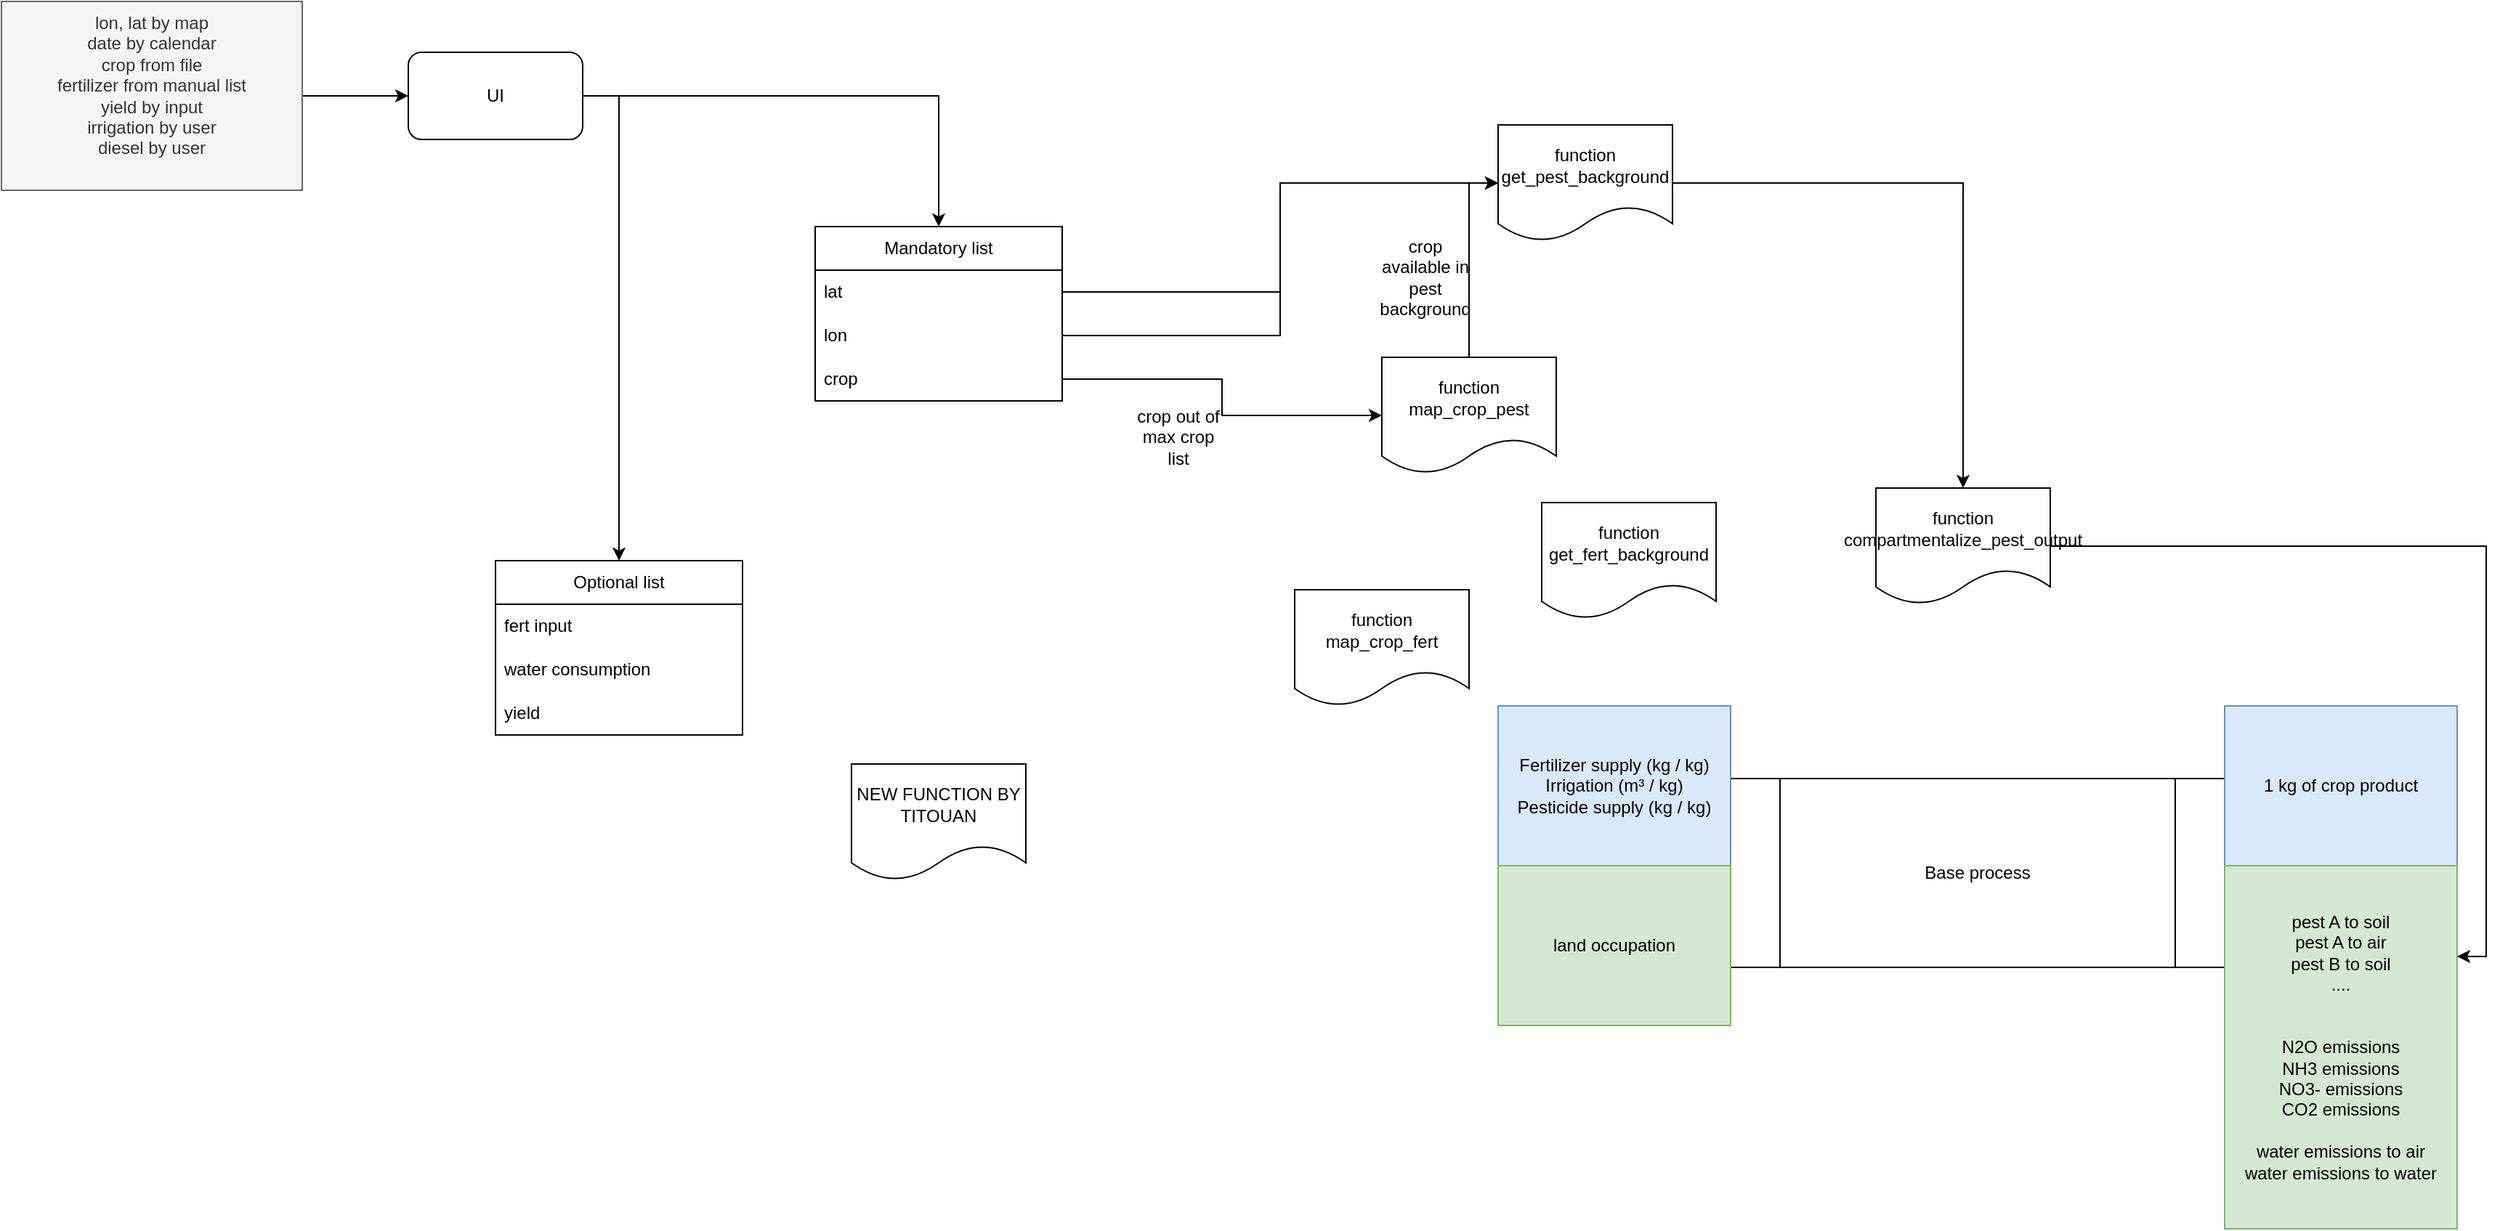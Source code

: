 <mxfile version="24.4.6" type="github">
  <diagram name="Page-1" id="pc6PM3e2iaqK9xveRkoi">
    <mxGraphModel dx="2261" dy="1923" grid="1" gridSize="10" guides="1" tooltips="1" connect="1" arrows="1" fold="1" page="1" pageScale="1" pageWidth="827" pageHeight="1169" math="0" shadow="0">
      <root>
        <mxCell id="0" />
        <mxCell id="1" parent="0" />
        <mxCell id="SHC5wfu7n01j2c97J29x-1" value="Base process" style="shape=process;whiteSpace=wrap;html=1;backgroundOutline=1;" parent="1" vertex="1">
          <mxGeometry x="680" y="320" width="340" height="130" as="geometry" />
        </mxCell>
        <mxCell id="SHC5wfu7n01j2c97J29x-2" value="&lt;div&gt;Fertilizer supply (kg / kg)&lt;/div&gt;&lt;div&gt;Irrigation (m³ / kg)&lt;/div&gt;&lt;div&gt;Pesticide supply (kg / kg)&lt;br&gt;&lt;/div&gt;" style="rounded=0;whiteSpace=wrap;html=1;fillColor=#dae8fc;strokeColor=#6c8ebf;" parent="1" vertex="1">
          <mxGeometry x="520" y="270" width="160" height="110" as="geometry" />
        </mxCell>
        <mxCell id="SHC5wfu7n01j2c97J29x-3" value="&lt;div&gt;land occupation&lt;/div&gt;" style="rounded=0;whiteSpace=wrap;html=1;fillColor=#d5e8d4;strokeColor=#82b366;" parent="1" vertex="1">
          <mxGeometry x="520" y="380" width="160" height="110" as="geometry" />
        </mxCell>
        <mxCell id="SHC5wfu7n01j2c97J29x-4" value="1 kg of crop product" style="rounded=0;whiteSpace=wrap;html=1;fillColor=#dae8fc;strokeColor=#6c8ebf;" parent="1" vertex="1">
          <mxGeometry x="1020" y="270" width="160" height="110" as="geometry" />
        </mxCell>
        <mxCell id="SHC5wfu7n01j2c97J29x-5" value="&lt;div&gt;pest A to soil&lt;/div&gt;&lt;div&gt;pest A to air&lt;/div&gt;&lt;div&gt;pest B to soil&lt;/div&gt;&lt;div&gt;....&lt;/div&gt;&lt;div&gt;&lt;br&gt;&lt;/div&gt;&lt;div&gt;&lt;br&gt;&lt;/div&gt;&lt;div&gt;N2O emissions&lt;/div&gt;&lt;div&gt;NH3 emissions&lt;/div&gt;&lt;div&gt;NO3- emissions&lt;br&gt;&lt;/div&gt;&lt;div&gt;CO2 emissions&lt;/div&gt;&lt;div&gt;&lt;br&gt;&lt;/div&gt;&lt;div&gt;water emissions to air&lt;/div&gt;&lt;div&gt;water emissions to water&lt;br&gt;&lt;/div&gt;" style="rounded=0;whiteSpace=wrap;html=1;fillColor=#d5e8d4;strokeColor=#82b366;" parent="1" vertex="1">
          <mxGeometry x="1020" y="380" width="160" height="250" as="geometry" />
        </mxCell>
        <mxCell id="SHC5wfu7n01j2c97J29x-6" value="Mandatory list" style="swimlane;fontStyle=0;childLayout=stackLayout;horizontal=1;startSize=30;horizontalStack=0;resizeParent=1;resizeParentMax=0;resizeLast=0;collapsible=1;marginBottom=0;whiteSpace=wrap;html=1;" parent="1" vertex="1">
          <mxGeometry x="50" y="-60" width="170" height="120" as="geometry" />
        </mxCell>
        <mxCell id="SHC5wfu7n01j2c97J29x-7" value="lat" style="text;strokeColor=none;fillColor=none;align=left;verticalAlign=middle;spacingLeft=4;spacingRight=4;overflow=hidden;points=[[0,0.5],[1,0.5]];portConstraint=eastwest;rotatable=0;whiteSpace=wrap;html=1;" parent="SHC5wfu7n01j2c97J29x-6" vertex="1">
          <mxGeometry y="30" width="170" height="30" as="geometry" />
        </mxCell>
        <mxCell id="SHC5wfu7n01j2c97J29x-8" value="lon" style="text;strokeColor=none;fillColor=none;align=left;verticalAlign=middle;spacingLeft=4;spacingRight=4;overflow=hidden;points=[[0,0.5],[1,0.5]];portConstraint=eastwest;rotatable=0;whiteSpace=wrap;html=1;" parent="SHC5wfu7n01j2c97J29x-6" vertex="1">
          <mxGeometry y="60" width="170" height="30" as="geometry" />
        </mxCell>
        <mxCell id="SHC5wfu7n01j2c97J29x-9" value="crop" style="text;strokeColor=none;fillColor=none;align=left;verticalAlign=middle;spacingLeft=4;spacingRight=4;overflow=hidden;points=[[0,0.5],[1,0.5]];portConstraint=eastwest;rotatable=0;whiteSpace=wrap;html=1;" parent="SHC5wfu7n01j2c97J29x-6" vertex="1">
          <mxGeometry y="90" width="170" height="30" as="geometry" />
        </mxCell>
        <mxCell id="SHC5wfu7n01j2c97J29x-11" style="edgeStyle=orthogonalEdgeStyle;rounded=0;orthogonalLoop=1;jettySize=auto;html=1;entryX=0.5;entryY=0;entryDx=0;entryDy=0;" parent="1" source="SHC5wfu7n01j2c97J29x-10" target="SHC5wfu7n01j2c97J29x-6" edge="1">
          <mxGeometry relative="1" as="geometry" />
        </mxCell>
        <mxCell id="SHC5wfu7n01j2c97J29x-12" style="edgeStyle=orthogonalEdgeStyle;rounded=0;orthogonalLoop=1;jettySize=auto;html=1;exitX=1;exitY=0.5;exitDx=0;exitDy=0;entryX=0.5;entryY=0;entryDx=0;entryDy=0;" parent="1" source="SHC5wfu7n01j2c97J29x-10" target="SHC5wfu7n01j2c97J29x-13" edge="1">
          <mxGeometry relative="1" as="geometry">
            <mxPoint x="-50" y="120" as="targetPoint" />
          </mxGeometry>
        </mxCell>
        <mxCell id="SHC5wfu7n01j2c97J29x-10" value="UI" style="rounded=1;whiteSpace=wrap;html=1;" parent="1" vertex="1">
          <mxGeometry x="-230" y="-180" width="120" height="60" as="geometry" />
        </mxCell>
        <mxCell id="SHC5wfu7n01j2c97J29x-13" value="Optional list" style="swimlane;fontStyle=0;childLayout=stackLayout;horizontal=1;startSize=30;horizontalStack=0;resizeParent=1;resizeParentMax=0;resizeLast=0;collapsible=1;marginBottom=0;whiteSpace=wrap;html=1;" parent="1" vertex="1">
          <mxGeometry x="-170" y="170" width="170" height="120" as="geometry" />
        </mxCell>
        <mxCell id="SHC5wfu7n01j2c97J29x-14" value="fert input" style="text;strokeColor=none;fillColor=none;align=left;verticalAlign=middle;spacingLeft=4;spacingRight=4;overflow=hidden;points=[[0,0.5],[1,0.5]];portConstraint=eastwest;rotatable=0;whiteSpace=wrap;html=1;" parent="SHC5wfu7n01j2c97J29x-13" vertex="1">
          <mxGeometry y="30" width="170" height="30" as="geometry" />
        </mxCell>
        <mxCell id="SHC5wfu7n01j2c97J29x-15" value="water consumption" style="text;strokeColor=none;fillColor=none;align=left;verticalAlign=middle;spacingLeft=4;spacingRight=4;overflow=hidden;points=[[0,0.5],[1,0.5]];portConstraint=eastwest;rotatable=0;whiteSpace=wrap;html=1;" parent="SHC5wfu7n01j2c97J29x-13" vertex="1">
          <mxGeometry y="60" width="170" height="30" as="geometry" />
        </mxCell>
        <mxCell id="SHC5wfu7n01j2c97J29x-16" value="yield" style="text;strokeColor=none;fillColor=none;align=left;verticalAlign=middle;spacingLeft=4;spacingRight=4;overflow=hidden;points=[[0,0.5],[1,0.5]];portConstraint=eastwest;rotatable=0;whiteSpace=wrap;html=1;" parent="SHC5wfu7n01j2c97J29x-13" vertex="1">
          <mxGeometry y="90" width="170" height="30" as="geometry" />
        </mxCell>
        <mxCell id="SHC5wfu7n01j2c97J29x-37" style="edgeStyle=orthogonalEdgeStyle;rounded=0;orthogonalLoop=1;jettySize=auto;html=1;entryX=0.5;entryY=0;entryDx=0;entryDy=0;" parent="1" source="SHC5wfu7n01j2c97J29x-24" target="SHC5wfu7n01j2c97J29x-38" edge="1">
          <mxGeometry relative="1" as="geometry">
            <mxPoint x="840" y="150" as="targetPoint" />
          </mxGeometry>
        </mxCell>
        <mxCell id="SHC5wfu7n01j2c97J29x-24" value="function get_pest_background" style="shape=document;whiteSpace=wrap;html=1;boundedLbl=1;fontStyle=0;startSize=30;" parent="1" vertex="1">
          <mxGeometry x="520" y="-130" width="120" height="80" as="geometry" />
        </mxCell>
        <mxCell id="SHC5wfu7n01j2c97J29x-27" style="edgeStyle=orthogonalEdgeStyle;rounded=0;orthogonalLoop=1;jettySize=auto;html=1;exitX=1;exitY=0.5;exitDx=0;exitDy=0;entryX=0;entryY=0.5;entryDx=0;entryDy=0;" parent="1" source="SHC5wfu7n01j2c97J29x-7" target="SHC5wfu7n01j2c97J29x-24" edge="1">
          <mxGeometry relative="1" as="geometry" />
        </mxCell>
        <mxCell id="SHC5wfu7n01j2c97J29x-28" style="edgeStyle=orthogonalEdgeStyle;rounded=0;orthogonalLoop=1;jettySize=auto;html=1;exitX=1;exitY=0.5;exitDx=0;exitDy=0;entryX=0;entryY=0.5;entryDx=0;entryDy=0;" parent="1" source="SHC5wfu7n01j2c97J29x-8" target="SHC5wfu7n01j2c97J29x-24" edge="1">
          <mxGeometry relative="1" as="geometry">
            <mxPoint x="330" as="targetPoint" />
          </mxGeometry>
        </mxCell>
        <mxCell id="SHC5wfu7n01j2c97J29x-34" style="edgeStyle=orthogonalEdgeStyle;rounded=0;orthogonalLoop=1;jettySize=auto;html=1;entryX=0;entryY=0.5;entryDx=0;entryDy=0;" parent="1" source="SHC5wfu7n01j2c97J29x-30" target="SHC5wfu7n01j2c97J29x-24" edge="1">
          <mxGeometry relative="1" as="geometry" />
        </mxCell>
        <mxCell id="SHC5wfu7n01j2c97J29x-30" value="function map_crop_pest" style="shape=document;whiteSpace=wrap;html=1;boundedLbl=1;fontStyle=0;startSize=30;" parent="1" vertex="1">
          <mxGeometry x="440" y="30" width="120" height="80" as="geometry" />
        </mxCell>
        <mxCell id="SHC5wfu7n01j2c97J29x-33" style="edgeStyle=orthogonalEdgeStyle;rounded=0;orthogonalLoop=1;jettySize=auto;html=1;entryX=0;entryY=0.5;entryDx=0;entryDy=0;" parent="1" source="SHC5wfu7n01j2c97J29x-9" target="SHC5wfu7n01j2c97J29x-30" edge="1">
          <mxGeometry relative="1" as="geometry" />
        </mxCell>
        <mxCell id="SHC5wfu7n01j2c97J29x-35" value="crop out of max crop list" style="text;html=1;align=center;verticalAlign=middle;whiteSpace=wrap;rounded=0;" parent="1" vertex="1">
          <mxGeometry x="270" y="70" width="60" height="30" as="geometry" />
        </mxCell>
        <mxCell id="SHC5wfu7n01j2c97J29x-36" value="crop available in pest background" style="text;html=1;align=center;verticalAlign=middle;whiteSpace=wrap;rounded=0;" parent="1" vertex="1">
          <mxGeometry x="440" y="-40" width="60" height="30" as="geometry" />
        </mxCell>
        <mxCell id="SHC5wfu7n01j2c97J29x-39" style="edgeStyle=orthogonalEdgeStyle;rounded=0;orthogonalLoop=1;jettySize=auto;html=1;entryX=1;entryY=0.25;entryDx=0;entryDy=0;" parent="1" source="SHC5wfu7n01j2c97J29x-38" target="SHC5wfu7n01j2c97J29x-5" edge="1">
          <mxGeometry relative="1" as="geometry" />
        </mxCell>
        <mxCell id="SHC5wfu7n01j2c97J29x-38" value="function compartmentalize_pest_output" style="shape=document;whiteSpace=wrap;html=1;boundedLbl=1;fontStyle=0;startSize=30;" parent="1" vertex="1">
          <mxGeometry x="780" y="120" width="120" height="80" as="geometry" />
        </mxCell>
        <mxCell id="SHC5wfu7n01j2c97J29x-40" value="function get_fert_background" style="shape=document;whiteSpace=wrap;html=1;boundedLbl=1;fontStyle=0;startSize=30;" parent="1" vertex="1">
          <mxGeometry x="550" y="130" width="120" height="80" as="geometry" />
        </mxCell>
        <mxCell id="SHC5wfu7n01j2c97J29x-41" value="function map_crop_fert" style="shape=document;whiteSpace=wrap;html=1;boundedLbl=1;fontStyle=0;startSize=30;" parent="1" vertex="1">
          <mxGeometry x="380" y="190" width="120" height="80" as="geometry" />
        </mxCell>
        <mxCell id="sGZfh48MMwfw4xDjvNY8-1" value="NEW FUNCTION BY TITOUAN" style="shape=document;whiteSpace=wrap;html=1;boundedLbl=1;fontStyle=0;startSize=30;" parent="1" vertex="1">
          <mxGeometry x="75" y="310" width="120" height="80" as="geometry" />
        </mxCell>
        <mxCell id="ErZuZbQLEpW3x_8dct2--2" value="" style="edgeStyle=orthogonalEdgeStyle;rounded=0;orthogonalLoop=1;jettySize=auto;html=1;" edge="1" parent="1" source="ErZuZbQLEpW3x_8dct2--1" target="SHC5wfu7n01j2c97J29x-10">
          <mxGeometry relative="1" as="geometry" />
        </mxCell>
        <mxCell id="ErZuZbQLEpW3x_8dct2--1" value="&lt;div&gt;lon, lat by map&lt;/div&gt;&lt;div&gt;date by calendar&lt;br&gt;&lt;/div&gt;&lt;div&gt;crop from file&lt;/div&gt;&lt;div&gt;fertilizer from manual list&lt;/div&gt;&lt;div&gt;yield by input&lt;/div&gt;&lt;div&gt;irrigation by user&lt;/div&gt;&lt;div&gt;diesel by user &lt;br&gt;&lt;/div&gt;&lt;div&gt;&lt;br&gt;&lt;/div&gt;" style="text;html=1;align=center;verticalAlign=middle;whiteSpace=wrap;rounded=0;fillColor=#f5f5f5;fontColor=#333333;strokeColor=#666666;" vertex="1" parent="1">
          <mxGeometry x="-510" y="-215" width="207" height="130" as="geometry" />
        </mxCell>
      </root>
    </mxGraphModel>
  </diagram>
</mxfile>
